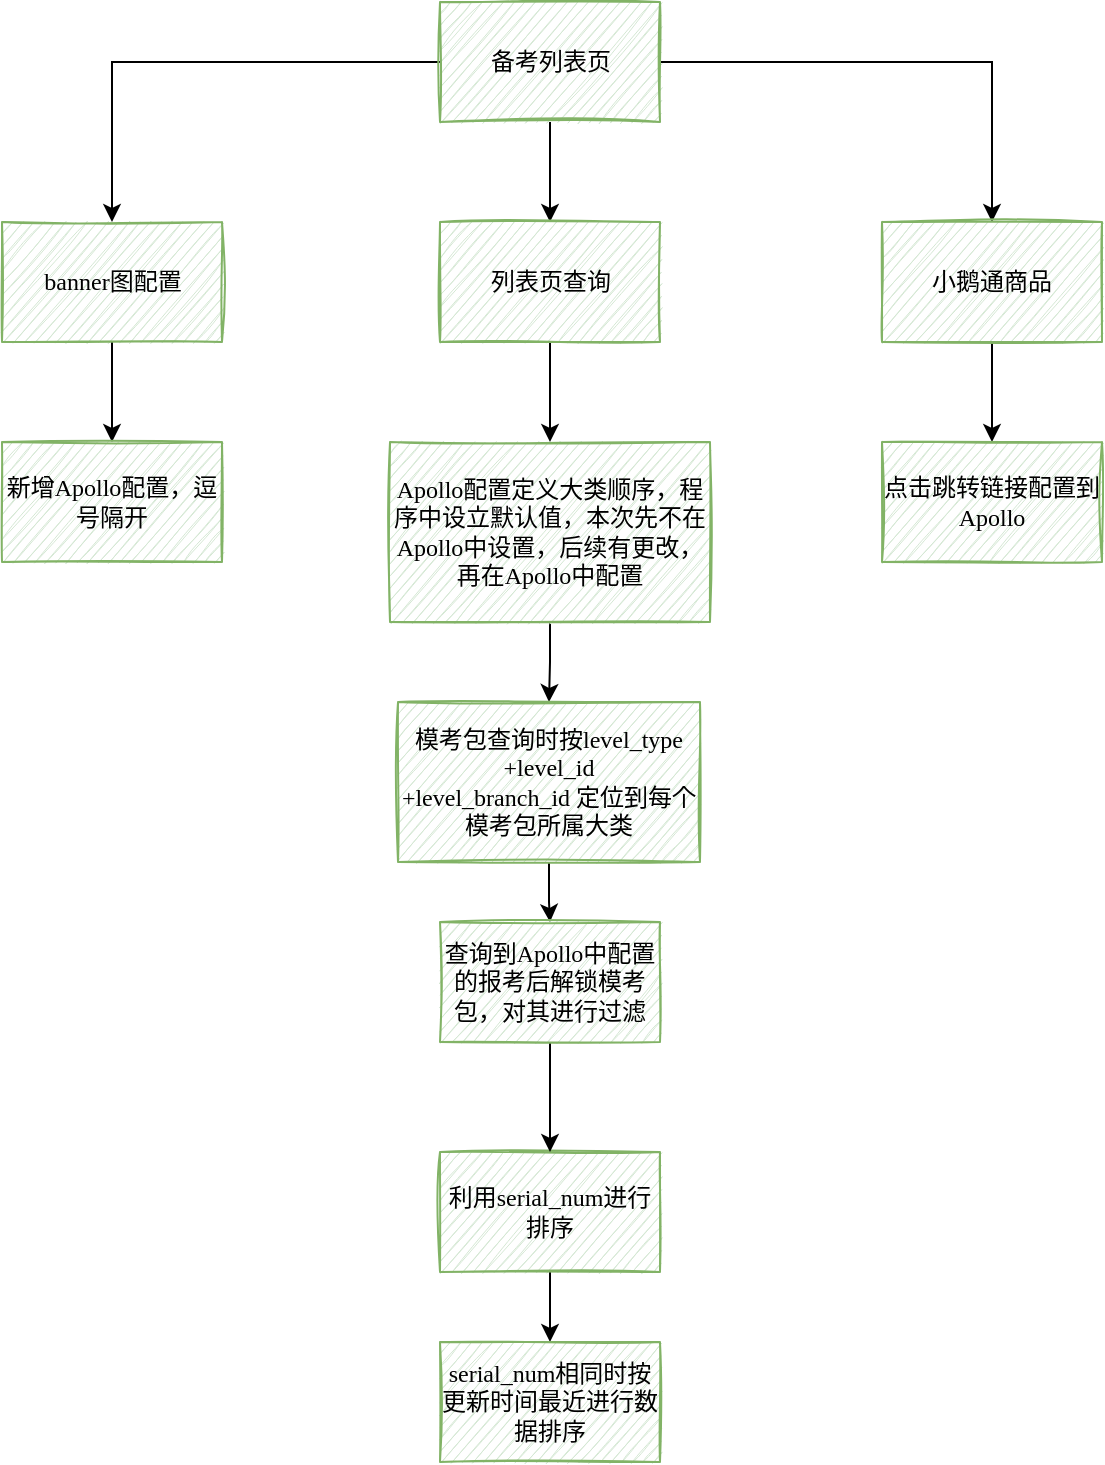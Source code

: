 <mxfile version="20.0.1" type="github">
  <diagram id="SWgv_zSJP85A-4vinMlY" name="第 1 页">
    <mxGraphModel dx="1186" dy="677" grid="1" gridSize="10" guides="1" tooltips="1" connect="1" arrows="1" fold="1" page="1" pageScale="1" pageWidth="827" pageHeight="1169" math="0" shadow="0">
      <root>
        <mxCell id="0" />
        <mxCell id="1" parent="0" />
        <mxCell id="cc2uOU-bhD95k6_g1xUi-8" style="edgeStyle=orthogonalEdgeStyle;rounded=0;orthogonalLoop=1;jettySize=auto;html=1;entryX=0.5;entryY=0;entryDx=0;entryDy=0;" edge="1" parent="1" source="cc2uOU-bhD95k6_g1xUi-1" target="cc2uOU-bhD95k6_g1xUi-2">
          <mxGeometry relative="1" as="geometry" />
        </mxCell>
        <mxCell id="cc2uOU-bhD95k6_g1xUi-10" style="edgeStyle=orthogonalEdgeStyle;rounded=0;orthogonalLoop=1;jettySize=auto;html=1;entryX=0.5;entryY=0;entryDx=0;entryDy=0;" edge="1" parent="1" source="cc2uOU-bhD95k6_g1xUi-1" target="cc2uOU-bhD95k6_g1xUi-4">
          <mxGeometry relative="1" as="geometry" />
        </mxCell>
        <mxCell id="cc2uOU-bhD95k6_g1xUi-12" style="edgeStyle=orthogonalEdgeStyle;rounded=0;orthogonalLoop=1;jettySize=auto;html=1;entryX=0.5;entryY=0;entryDx=0;entryDy=0;" edge="1" parent="1" source="cc2uOU-bhD95k6_g1xUi-1" target="cc2uOU-bhD95k6_g1xUi-6">
          <mxGeometry relative="1" as="geometry" />
        </mxCell>
        <mxCell id="cc2uOU-bhD95k6_g1xUi-1" value="&lt;font face=&quot;Comic Sans MS&quot;&gt;备考列表页&lt;/font&gt;" style="html=1;sketch=1;fillColor=#d5e8d4;strokeColor=#82b366;" vertex="1" parent="1">
          <mxGeometry x="359" y="10" width="110" height="60" as="geometry" />
        </mxCell>
        <mxCell id="cc2uOU-bhD95k6_g1xUi-9" style="edgeStyle=orthogonalEdgeStyle;rounded=0;orthogonalLoop=1;jettySize=auto;html=1;exitX=0.5;exitY=1;exitDx=0;exitDy=0;entryX=0.5;entryY=0;entryDx=0;entryDy=0;" edge="1" parent="1" source="cc2uOU-bhD95k6_g1xUi-2" target="cc2uOU-bhD95k6_g1xUi-3">
          <mxGeometry relative="1" as="geometry" />
        </mxCell>
        <mxCell id="cc2uOU-bhD95k6_g1xUi-2" value="&lt;font face=&quot;Comic Sans MS&quot;&gt;banner图配置&lt;/font&gt;" style="html=1;sketch=1;fillColor=#d5e8d4;strokeColor=#82b366;" vertex="1" parent="1">
          <mxGeometry x="140" y="120" width="110" height="60" as="geometry" />
        </mxCell>
        <mxCell id="cc2uOU-bhD95k6_g1xUi-3" value="&lt;font face=&quot;Comic Sans MS&quot;&gt;新增Apollo配置，逗号隔开&lt;/font&gt;" style="html=1;sketch=1;fillColor=#d5e8d4;strokeColor=#82b366;whiteSpace=wrap;" vertex="1" parent="1">
          <mxGeometry x="140" y="230" width="110" height="60" as="geometry" />
        </mxCell>
        <mxCell id="cc2uOU-bhD95k6_g1xUi-11" style="edgeStyle=orthogonalEdgeStyle;rounded=0;orthogonalLoop=1;jettySize=auto;html=1;entryX=0.5;entryY=0;entryDx=0;entryDy=0;" edge="1" parent="1" source="cc2uOU-bhD95k6_g1xUi-4" target="cc2uOU-bhD95k6_g1xUi-5">
          <mxGeometry relative="1" as="geometry" />
        </mxCell>
        <mxCell id="cc2uOU-bhD95k6_g1xUi-4" value="&lt;font face=&quot;Comic Sans MS&quot;&gt;列表页查询&lt;/font&gt;" style="html=1;sketch=1;fillColor=#d5e8d4;strokeColor=#82b366;" vertex="1" parent="1">
          <mxGeometry x="359" y="120" width="110" height="60" as="geometry" />
        </mxCell>
        <mxCell id="cc2uOU-bhD95k6_g1xUi-17" style="edgeStyle=orthogonalEdgeStyle;rounded=0;orthogonalLoop=1;jettySize=auto;html=1;entryX=0.5;entryY=0;entryDx=0;entryDy=0;" edge="1" parent="1" source="cc2uOU-bhD95k6_g1xUi-5" target="cc2uOU-bhD95k6_g1xUi-14">
          <mxGeometry relative="1" as="geometry" />
        </mxCell>
        <mxCell id="cc2uOU-bhD95k6_g1xUi-5" value="&lt;font face=&quot;Comic Sans MS&quot;&gt;Apollo配置定义大类顺序，程序中设立默认值，本次先不在Apollo中设置，后续有更改，再在Apollo中配置&lt;/font&gt;" style="html=1;sketch=1;fillColor=#d5e8d4;strokeColor=#82b366;whiteSpace=wrap;" vertex="1" parent="1">
          <mxGeometry x="334" y="230" width="160" height="90" as="geometry" />
        </mxCell>
        <mxCell id="cc2uOU-bhD95k6_g1xUi-13" style="edgeStyle=orthogonalEdgeStyle;rounded=0;orthogonalLoop=1;jettySize=auto;html=1;entryX=0.5;entryY=0;entryDx=0;entryDy=0;" edge="1" parent="1" source="cc2uOU-bhD95k6_g1xUi-6" target="cc2uOU-bhD95k6_g1xUi-7">
          <mxGeometry relative="1" as="geometry" />
        </mxCell>
        <mxCell id="cc2uOU-bhD95k6_g1xUi-6" value="&lt;font face=&quot;Comic Sans MS&quot;&gt;小鹅通商品&lt;/font&gt;" style="html=1;sketch=1;fillColor=#d5e8d4;strokeColor=#82b366;whiteSpace=wrap;" vertex="1" parent="1">
          <mxGeometry x="580" y="120" width="110" height="60" as="geometry" />
        </mxCell>
        <mxCell id="cc2uOU-bhD95k6_g1xUi-7" value="&lt;font face=&quot;Comic Sans MS&quot;&gt;点击跳转链接配置到Apollo&lt;/font&gt;" style="html=1;sketch=1;fillColor=#d5e8d4;strokeColor=#82b366;whiteSpace=wrap;" vertex="1" parent="1">
          <mxGeometry x="580" y="230" width="110" height="60" as="geometry" />
        </mxCell>
        <mxCell id="cc2uOU-bhD95k6_g1xUi-21" style="edgeStyle=orthogonalEdgeStyle;rounded=0;orthogonalLoop=1;jettySize=auto;html=1;entryX=0.5;entryY=0;entryDx=0;entryDy=0;" edge="1" parent="1" source="cc2uOU-bhD95k6_g1xUi-14" target="cc2uOU-bhD95k6_g1xUi-20">
          <mxGeometry relative="1" as="geometry" />
        </mxCell>
        <mxCell id="cc2uOU-bhD95k6_g1xUi-14" value="&lt;font face=&quot;Comic Sans MS&quot;&gt;模考包查询时按level_type&lt;br&gt;+level_id&lt;br&gt;+level_branch_id 定位到每个模考包所属大类&lt;/font&gt;" style="html=1;sketch=1;fillColor=#d5e8d4;strokeColor=#82b366;whiteSpace=wrap;" vertex="1" parent="1">
          <mxGeometry x="338" y="360" width="151" height="80" as="geometry" />
        </mxCell>
        <mxCell id="cc2uOU-bhD95k6_g1xUi-19" style="edgeStyle=orthogonalEdgeStyle;rounded=0;orthogonalLoop=1;jettySize=auto;html=1;entryX=0.5;entryY=0;entryDx=0;entryDy=0;" edge="1" parent="1" source="cc2uOU-bhD95k6_g1xUi-15" target="cc2uOU-bhD95k6_g1xUi-16">
          <mxGeometry relative="1" as="geometry" />
        </mxCell>
        <mxCell id="cc2uOU-bhD95k6_g1xUi-15" value="&lt;font face=&quot;Comic Sans MS&quot;&gt;利用serial_num进行排序&lt;/font&gt;" style="html=1;sketch=1;fillColor=#d5e8d4;strokeColor=#82b366;whiteSpace=wrap;" vertex="1" parent="1">
          <mxGeometry x="359" y="585" width="110" height="60" as="geometry" />
        </mxCell>
        <mxCell id="cc2uOU-bhD95k6_g1xUi-16" value="&lt;font face=&quot;Comic Sans MS&quot;&gt;serial_num相同时按更新时间最近进行数据排序&lt;/font&gt;" style="html=1;sketch=1;fillColor=#d5e8d4;strokeColor=#82b366;whiteSpace=wrap;" vertex="1" parent="1">
          <mxGeometry x="359" y="680" width="110" height="60" as="geometry" />
        </mxCell>
        <mxCell id="cc2uOU-bhD95k6_g1xUi-22" style="edgeStyle=orthogonalEdgeStyle;rounded=0;orthogonalLoop=1;jettySize=auto;html=1;entryX=0.5;entryY=0;entryDx=0;entryDy=0;" edge="1" parent="1" source="cc2uOU-bhD95k6_g1xUi-20" target="cc2uOU-bhD95k6_g1xUi-15">
          <mxGeometry relative="1" as="geometry" />
        </mxCell>
        <mxCell id="cc2uOU-bhD95k6_g1xUi-20" value="&lt;font face=&quot;Comic Sans MS&quot;&gt;查询到Apollo中配置的报考后解锁模考包，对其进行过滤&lt;/font&gt;" style="html=1;sketch=1;fillColor=#d5e8d4;strokeColor=#82b366;whiteSpace=wrap;" vertex="1" parent="1">
          <mxGeometry x="359" y="470" width="110" height="60" as="geometry" />
        </mxCell>
      </root>
    </mxGraphModel>
  </diagram>
</mxfile>
